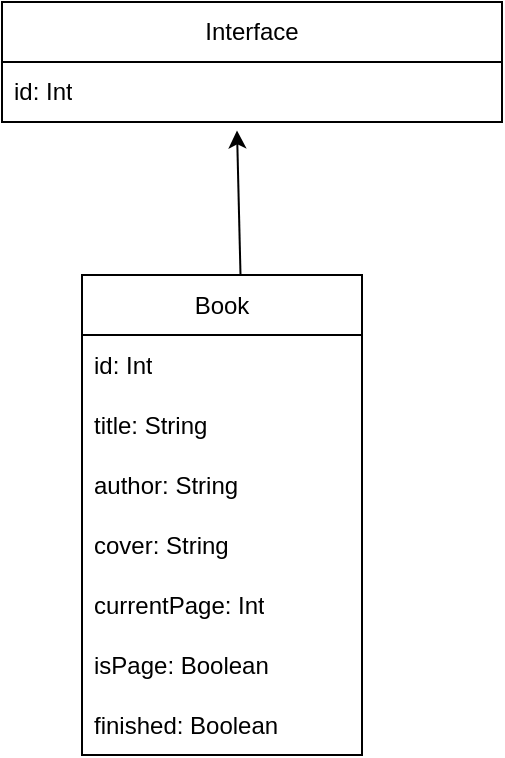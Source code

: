 <mxfile version="24.4.0" type="google">
  <diagram name="Page-1" id="c4acf3e9-155e-7222-9cf6-157b1a14988f">
    <mxGraphModel grid="1" page="1" gridSize="10" guides="1" tooltips="1" connect="1" arrows="1" fold="1" pageScale="1" pageWidth="850" pageHeight="1100" background="none" math="0" shadow="0">
      <root>
        <mxCell id="0" />
        <mxCell id="1" parent="0" />
        <mxCell id="a4gET5k6N40ydSr6hj0l-1" value="Interface" style="swimlane;fontStyle=0;childLayout=stackLayout;horizontal=1;startSize=30;horizontalStack=0;resizeParent=1;resizeParentMax=0;resizeLast=0;collapsible=1;marginBottom=0;whiteSpace=wrap;html=1;" vertex="1" parent="1">
          <mxGeometry x="1760" y="-2150" width="250" height="60" as="geometry" />
        </mxCell>
        <mxCell id="a4gET5k6N40ydSr6hj0l-2" value="id: Int" style="text;strokeColor=none;fillColor=none;align=left;verticalAlign=middle;spacingLeft=4;spacingRight=4;overflow=hidden;points=[[0,0.5],[1,0.5]];portConstraint=eastwest;rotatable=0;whiteSpace=wrap;html=1;" vertex="1" parent="a4gET5k6N40ydSr6hj0l-1">
          <mxGeometry y="30" width="250" height="30" as="geometry" />
        </mxCell>
        <mxCell id="a4gET5k6N40ydSr6hj0l-5" value="Book" style="swimlane;fontStyle=0;childLayout=stackLayout;horizontal=1;startSize=30;horizontalStack=0;resizeParent=1;resizeParentMax=0;resizeLast=0;collapsible=1;marginBottom=0;whiteSpace=wrap;html=1;" vertex="1" parent="1">
          <mxGeometry x="1800" y="-2013.5" width="140" height="240" as="geometry">
            <mxRectangle x="1830" y="-1070" width="70" height="30" as="alternateBounds" />
          </mxGeometry>
        </mxCell>
        <mxCell id="a4gET5k6N40ydSr6hj0l-9" value="id: Int" style="text;strokeColor=none;fillColor=none;align=left;verticalAlign=middle;spacingLeft=4;spacingRight=4;overflow=hidden;points=[[0,0.5],[1,0.5]];portConstraint=eastwest;rotatable=0;whiteSpace=wrap;html=1;" vertex="1" parent="a4gET5k6N40ydSr6hj0l-5">
          <mxGeometry y="30" width="140" height="30" as="geometry" />
        </mxCell>
        <mxCell id="a4gET5k6N40ydSr6hj0l-6" value="title: String" style="text;strokeColor=none;fillColor=none;align=left;verticalAlign=middle;spacingLeft=4;spacingRight=4;overflow=hidden;points=[[0,0.5],[1,0.5]];portConstraint=eastwest;rotatable=0;whiteSpace=wrap;html=1;" vertex="1" parent="a4gET5k6N40ydSr6hj0l-5">
          <mxGeometry y="60" width="140" height="30" as="geometry" />
        </mxCell>
        <mxCell id="a4gET5k6N40ydSr6hj0l-7" value="author: String" style="text;strokeColor=none;fillColor=none;align=left;verticalAlign=middle;spacingLeft=4;spacingRight=4;overflow=hidden;points=[[0,0.5],[1,0.5]];portConstraint=eastwest;rotatable=0;whiteSpace=wrap;html=1;" vertex="1" parent="a4gET5k6N40ydSr6hj0l-5">
          <mxGeometry y="90" width="140" height="30" as="geometry" />
        </mxCell>
        <mxCell id="a4gET5k6N40ydSr6hj0l-8" value="cover: String" style="text;strokeColor=none;fillColor=none;align=left;verticalAlign=middle;spacingLeft=4;spacingRight=4;overflow=hidden;points=[[0,0.5],[1,0.5]];portConstraint=eastwest;rotatable=0;whiteSpace=wrap;html=1;" vertex="1" parent="a4gET5k6N40ydSr6hj0l-5">
          <mxGeometry y="120" width="140" height="30" as="geometry" />
        </mxCell>
        <mxCell id="a4gET5k6N40ydSr6hj0l-10" value="currentPage: Int&lt;span style=&quot;color: rgba(0, 0, 0, 0); font-family: monospace; font-size: 0px; text-wrap: nowrap;&quot;&gt;%3CmxGraphModel%3E%3Croot%3E%3CmxCell%20id%3D%220%22%2F%3E%3CmxCell%20id%3D%221%22%20parent%3D%220%22%2F%3E%3CmxCell%20id%3D%222%22%20value%3D%22cover%3A%20String%22%20style%3D%22text%3BstrokeColor%3Dnone%3BfillColor%3Dnone%3Balign%3Dleft%3BverticalAlign%3Dmiddle%3BspacingLeft%3D4%3BspacingRight%3D4%3Boverflow%3Dhidden%3Bpoints%3D%5B%5B0%2C0.5%5D%2C%5B1%2C0.5%5D%5D%3BportConstraint%3Deastwest%3Brotatable%3D0%3BwhiteSpace%3Dwrap%3Bhtml%3D1%3B%22%20vertex%3D%221%22%20parent%3D%221%22%3E%3CmxGeometry%20x%3D%221830%22%20y%3D%22-950%22%20width%3D%22140%22%20height%3D%2230%22%20as%3D%22geometry%22%2F%3E%3C%2FmxCell%3E%3C%2Froot%3E%3C%2FmxGraphModel%3E&lt;/span&gt;&lt;span style=&quot;color: rgba(0, 0, 0, 0); font-family: monospace; font-size: 0px; text-wrap: nowrap;&quot;&gt;%3CmxGraphModel%3E%3Croot%3E%3CmxCell%20id%3D%220%22%2F%3E%3CmxCell%20id%3D%221%22%20parent%3D%220%22%2F%3E%3CmxCell%20id%3D%222%22%20value%3D%22cover%3A%20String%22%20style%3D%22text%3BstrokeColor%3Dnone%3BfillColor%3Dnone%3Balign%3Dleft%3BverticalAlign%3Dmiddle%3BspacingLeft%3D4%3BspacingRight%3D4%3Boverflow%3Dhidden%3Bpoints%3D%5B%5B0%2C0.5%5D%2C%5B1%2C0.5%5D%5D%3BportConstraint%3Deastwest%3Brotatable%3D0%3BwhiteSpace%3Dwrap%3Bhtml%3D1%3B%22%20vertex%3D%221%22%20parent%3D%221%22%3E%3CmxGeometry%20x%3D%221830%22%20y%3D%22-950%22%20width%3D%22140%22%20height%3D%2230%22%20as%3D%22geometry%22%2F%3E%3C%2FmxCell%3E%3C%2Froot%3E%3C%2FmxGraphModel%3E&lt;/span&gt;" style="text;strokeColor=none;fillColor=none;align=left;verticalAlign=middle;spacingLeft=4;spacingRight=4;overflow=hidden;points=[[0,0.5],[1,0.5]];portConstraint=eastwest;rotatable=0;whiteSpace=wrap;html=1;" vertex="1" parent="a4gET5k6N40ydSr6hj0l-5">
          <mxGeometry y="150" width="140" height="30" as="geometry" />
        </mxCell>
        <mxCell id="a4gET5k6N40ydSr6hj0l-11" value="isPage: Boolean" style="text;strokeColor=none;fillColor=none;align=left;verticalAlign=middle;spacingLeft=4;spacingRight=4;overflow=hidden;points=[[0,0.5],[1,0.5]];portConstraint=eastwest;rotatable=0;whiteSpace=wrap;html=1;" vertex="1" parent="a4gET5k6N40ydSr6hj0l-5">
          <mxGeometry y="180" width="140" height="30" as="geometry" />
        </mxCell>
        <mxCell id="a4gET5k6N40ydSr6hj0l-12" value="finished: Boolean" style="text;strokeColor=none;fillColor=none;align=left;verticalAlign=middle;spacingLeft=4;spacingRight=4;overflow=hidden;points=[[0,0.5],[1,0.5]];portConstraint=eastwest;rotatable=0;whiteSpace=wrap;html=1;" vertex="1" parent="a4gET5k6N40ydSr6hj0l-5">
          <mxGeometry y="210" width="140" height="30" as="geometry" />
        </mxCell>
        <mxCell id="a4gET5k6N40ydSr6hj0l-13" value="" style="endArrow=classic;html=1;rounded=0;exitX=0.566;exitY=-0.002;exitDx=0;exitDy=0;exitPerimeter=0;entryX=0.47;entryY=1.14;entryDx=0;entryDy=0;entryPerimeter=0;" edge="1" parent="1" source="a4gET5k6N40ydSr6hj0l-5" target="a4gET5k6N40ydSr6hj0l-2">
          <mxGeometry width="50" height="50" relative="1" as="geometry">
            <mxPoint x="1660" y="-1870" as="sourcePoint" />
            <mxPoint x="1880" y="-2080" as="targetPoint" />
          </mxGeometry>
        </mxCell>
      </root>
    </mxGraphModel>
  </diagram>
</mxfile>
